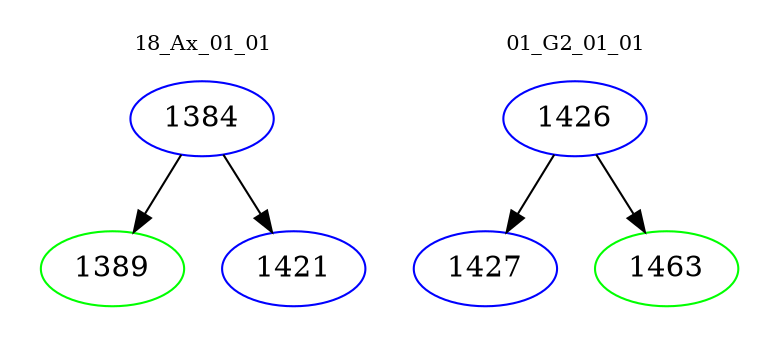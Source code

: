 digraph{
subgraph cluster_0 {
color = white
label = "18_Ax_01_01";
fontsize=10;
T0_1384 [label="1384", color="blue"]
T0_1384 -> T0_1389 [color="black"]
T0_1389 [label="1389", color="green"]
T0_1384 -> T0_1421 [color="black"]
T0_1421 [label="1421", color="blue"]
}
subgraph cluster_1 {
color = white
label = "01_G2_01_01";
fontsize=10;
T1_1426 [label="1426", color="blue"]
T1_1426 -> T1_1427 [color="black"]
T1_1427 [label="1427", color="blue"]
T1_1426 -> T1_1463 [color="black"]
T1_1463 [label="1463", color="green"]
}
}
